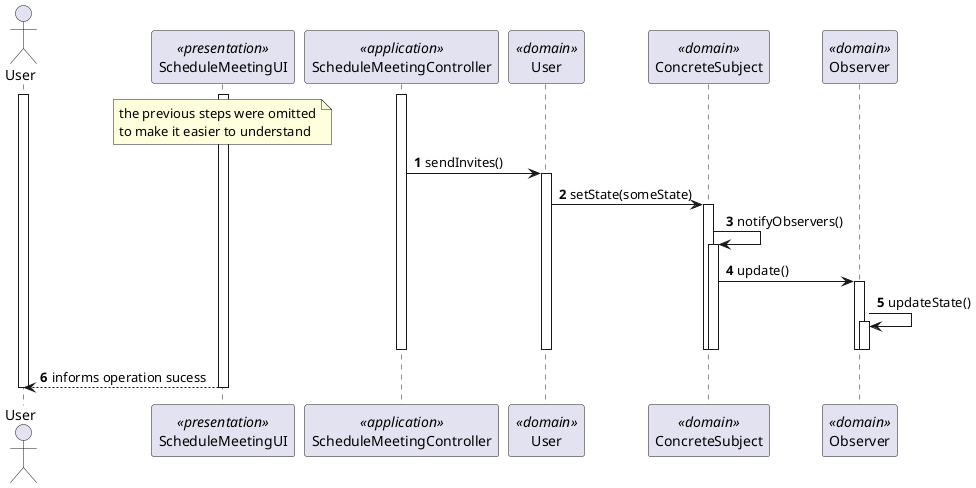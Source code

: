 @startuml US4001_SD
autonumber

actor "User" as U

participant "ScheduleMeetingUI" as UI <<presentation>>
participant "ScheduleMeetingController" as CTRL <<application>>
participant "User" as USER <<domain>>
participant "ConcreteSubject" as CS <<domain>>
participant "Observer" as OBS <<domain>>


activate U

activate UI

note over UI
  the previous steps were omitted
  to make it easier to understand
end note

activate CTRL

CTRL -> USER : sendInvites()

activate USER

USER -> CS : setState(someState)
activate CS

CS -> CS : notifyObservers()
activate CS

CS -> OBS : update()
activate OBS

OBS -> OBS : updateState()
activate OBS

deactivate OBS
deactivate OBS
deactivate CS
deactivate CS





deactivate USER

deactivate CTRL



UI --> U : informs operation sucess
deactivate UI

deactivate U

@enduml
